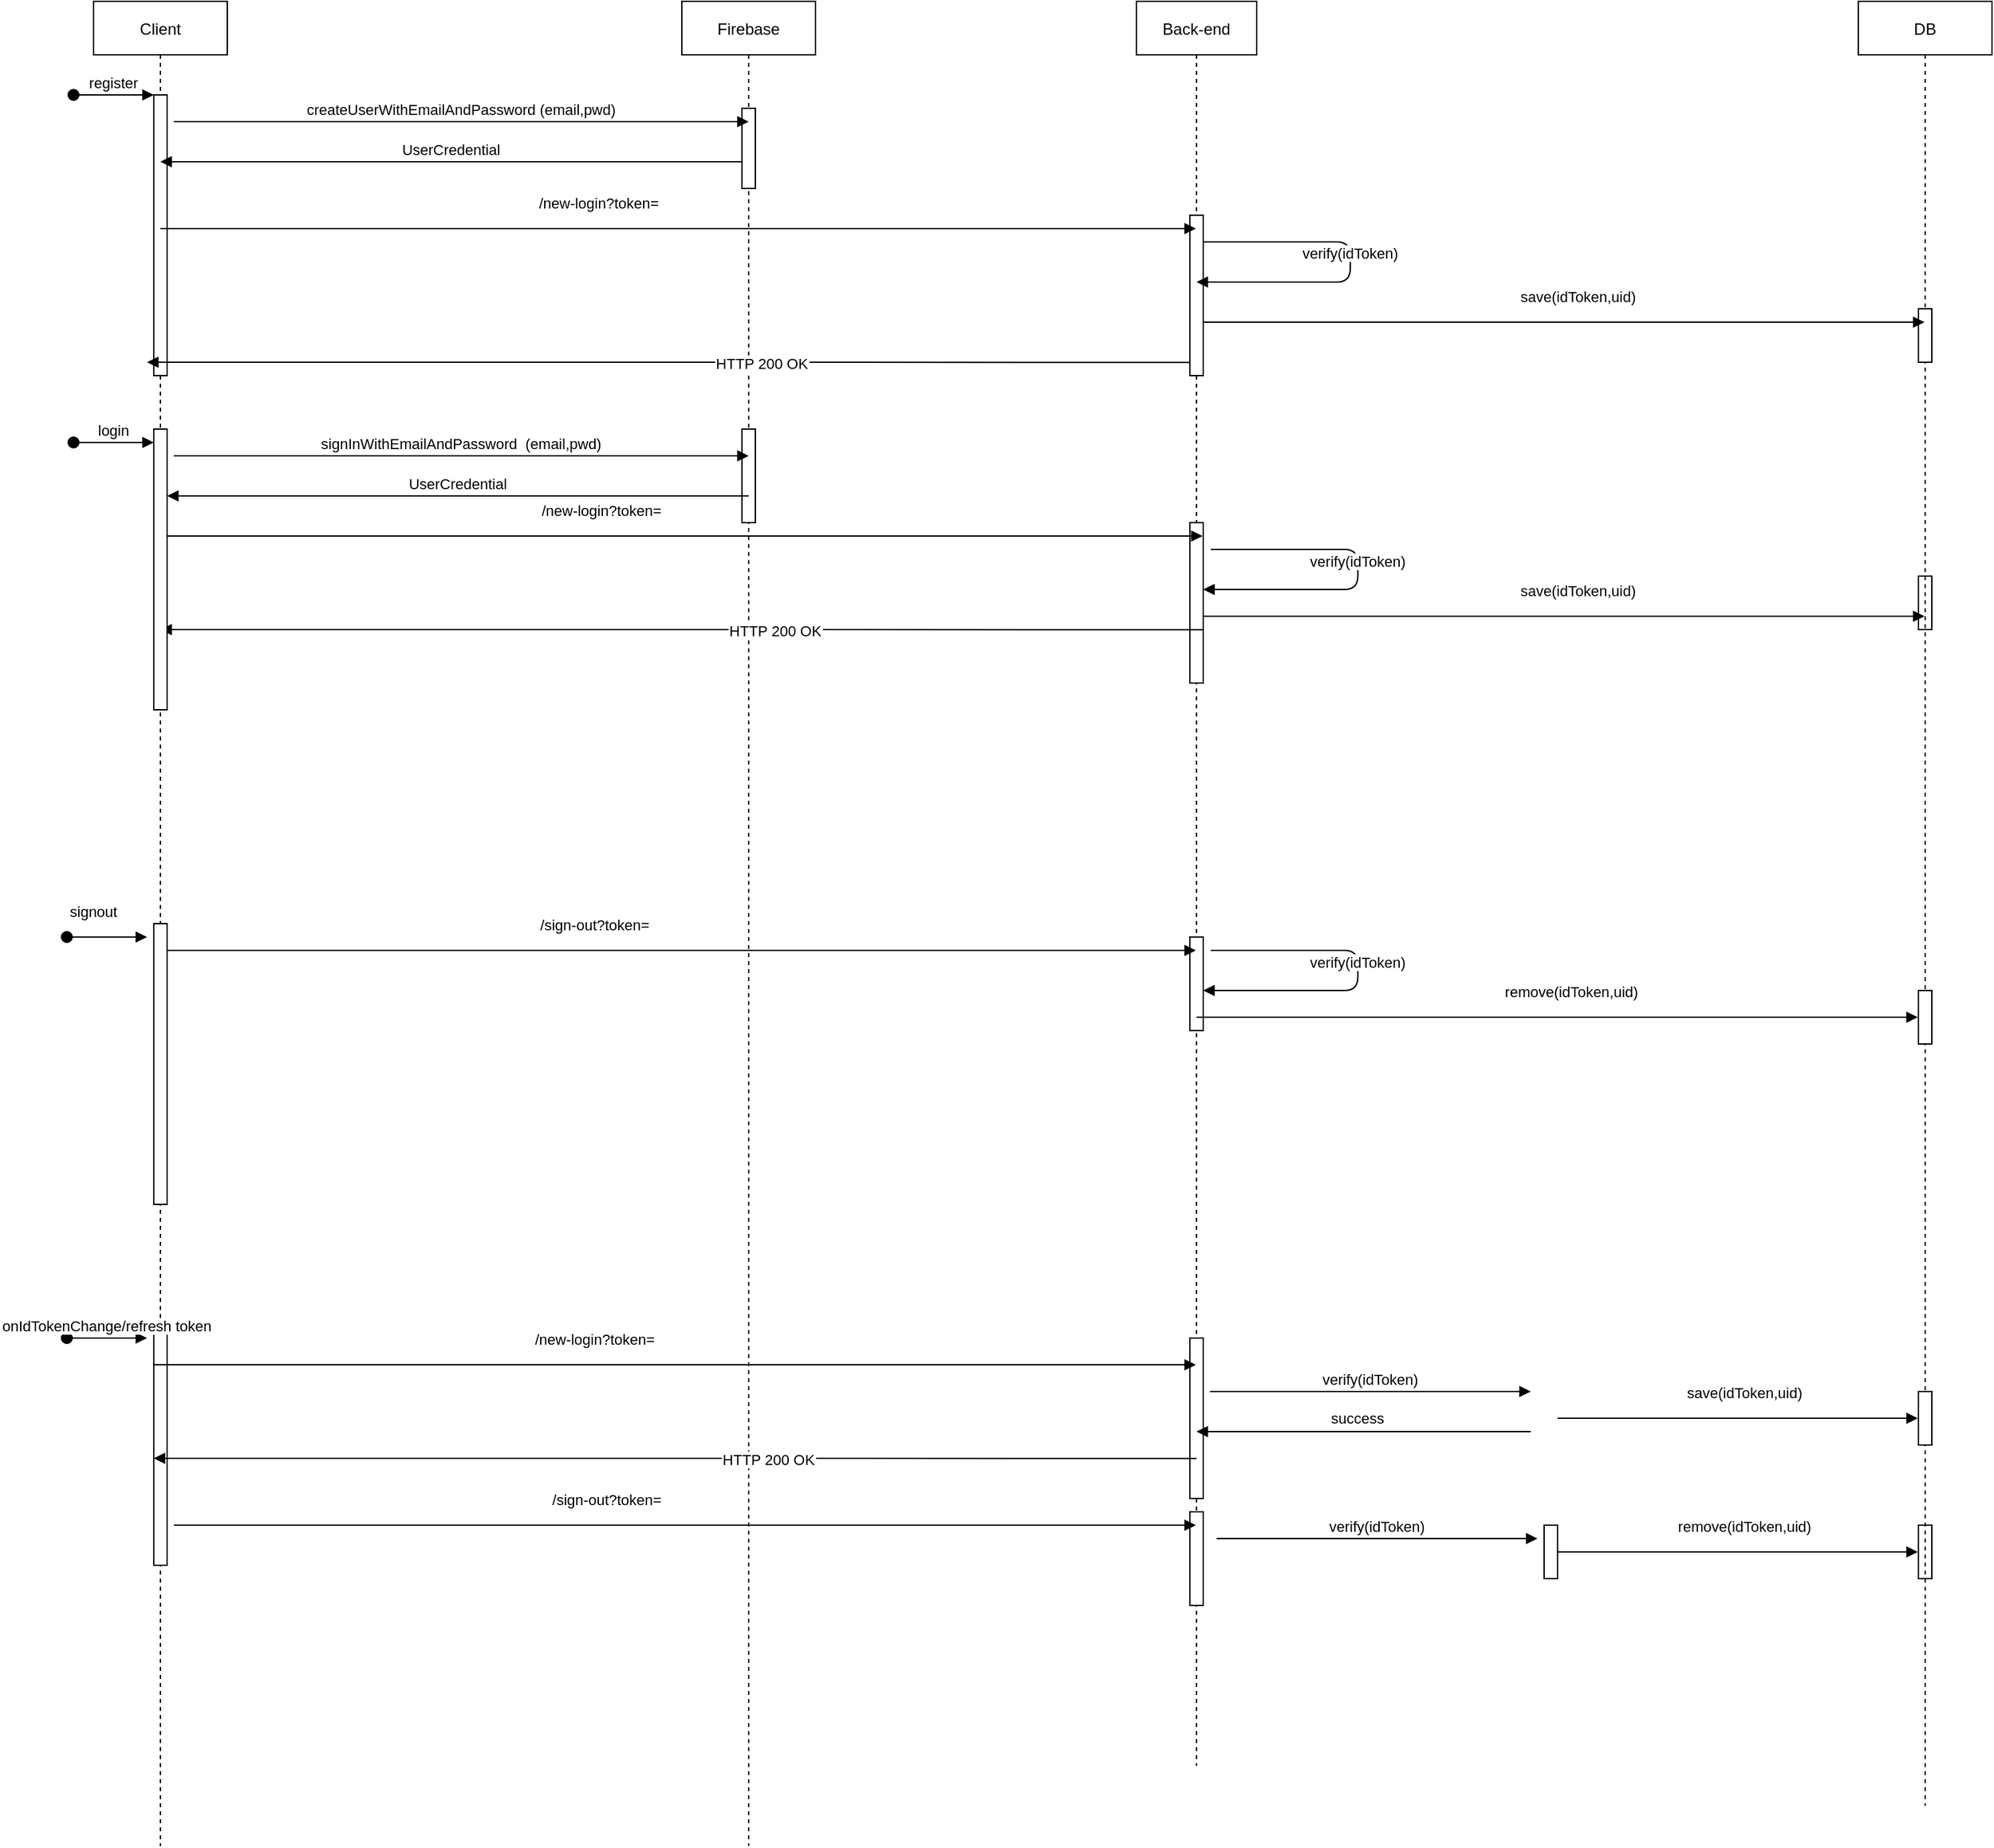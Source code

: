 <mxfile version="13.8.6" type="github">
  <diagram id="kgpKYQtTHZ0yAKxKKP6v" name="Page-1">
    <mxGraphModel dx="1673" dy="896" grid="1" gridSize="10" guides="1" tooltips="1" connect="1" arrows="1" fold="1" page="1" pageScale="1" pageWidth="850" pageHeight="1100" math="0" shadow="0">
      <root>
        <mxCell id="0" />
        <mxCell id="1" parent="0" />
        <mxCell id="cr8irGBxpJgkFazn-tBJ-20" style="edgeStyle=none;orthogonalLoop=1;jettySize=auto;html=1;shadow=0;endArrow=block;strokeWidth=1;" edge="1" parent="1" source="3nuBFxr9cyL0pnOWT2aG-1">
          <mxGeometry relative="1" as="geometry">
            <mxPoint x="170" y="710" as="targetPoint" />
          </mxGeometry>
        </mxCell>
        <mxCell id="3nuBFxr9cyL0pnOWT2aG-1" value="Client" style="shape=umlLifeline;perimeter=lifelinePerimeter;container=1;collapsible=0;recursiveResize=0;rounded=0;shadow=0;strokeWidth=1;" parent="1" vertex="1">
          <mxGeometry x="120" y="80" width="100" height="1380" as="geometry" />
        </mxCell>
        <mxCell id="3nuBFxr9cyL0pnOWT2aG-2" value="" style="points=[];perimeter=orthogonalPerimeter;rounded=0;shadow=0;strokeWidth=1;" parent="3nuBFxr9cyL0pnOWT2aG-1" vertex="1">
          <mxGeometry x="45" y="70" width="10" height="210" as="geometry" />
        </mxCell>
        <mxCell id="3nuBFxr9cyL0pnOWT2aG-3" value="register" style="verticalAlign=bottom;startArrow=oval;endArrow=block;startSize=8;shadow=0;strokeWidth=1;" parent="3nuBFxr9cyL0pnOWT2aG-1" target="3nuBFxr9cyL0pnOWT2aG-2" edge="1">
          <mxGeometry relative="1" as="geometry">
            <mxPoint x="-15" y="70" as="sourcePoint" />
          </mxGeometry>
        </mxCell>
        <mxCell id="cr8irGBxpJgkFazn-tBJ-73" value="" style="points=[];perimeter=orthogonalPerimeter;rounded=0;shadow=0;strokeWidth=1;" vertex="1" parent="3nuBFxr9cyL0pnOWT2aG-1">
          <mxGeometry x="45" y="990" width="10" height="180" as="geometry" />
        </mxCell>
        <mxCell id="3nuBFxr9cyL0pnOWT2aG-5" value="Firebase" style="shape=umlLifeline;perimeter=lifelinePerimeter;container=1;collapsible=0;recursiveResize=0;rounded=0;shadow=0;strokeWidth=1;" parent="1" vertex="1">
          <mxGeometry x="560" y="80" width="100" height="1380" as="geometry" />
        </mxCell>
        <mxCell id="3nuBFxr9cyL0pnOWT2aG-6" value="" style="points=[];perimeter=orthogonalPerimeter;rounded=0;shadow=0;strokeWidth=1;" parent="3nuBFxr9cyL0pnOWT2aG-5" vertex="1">
          <mxGeometry x="45" y="80" width="10" height="60" as="geometry" />
        </mxCell>
        <mxCell id="cr8irGBxpJgkFazn-tBJ-24" value="" style="points=[];perimeter=orthogonalPerimeter;rounded=0;shadow=0;strokeWidth=1;" vertex="1" parent="3nuBFxr9cyL0pnOWT2aG-5">
          <mxGeometry x="45" y="320" width="10" height="70" as="geometry" />
        </mxCell>
        <mxCell id="3nuBFxr9cyL0pnOWT2aG-9" value="UserCredential" style="verticalAlign=bottom;endArrow=block;shadow=0;strokeWidth=1;" parent="1" source="3nuBFxr9cyL0pnOWT2aG-6" edge="1">
          <mxGeometry relative="1" as="geometry">
            <mxPoint x="240" y="200" as="sourcePoint" />
            <mxPoint x="170" y="200" as="targetPoint" />
          </mxGeometry>
        </mxCell>
        <mxCell id="cr8irGBxpJgkFazn-tBJ-2" value="createUserWithEmailAndPassword (email,pwd)" style="verticalAlign=bottom;endArrow=block;shadow=0;strokeWidth=1;" edge="1" parent="1">
          <mxGeometry relative="1" as="geometry">
            <mxPoint x="180" y="170" as="sourcePoint" />
            <mxPoint x="610" y="170" as="targetPoint" />
            <Array as="points">
              <mxPoint x="390" y="170" />
            </Array>
          </mxGeometry>
        </mxCell>
        <mxCell id="cr8irGBxpJgkFazn-tBJ-3" value="Back-end" style="shape=umlLifeline;perimeter=lifelinePerimeter;container=1;collapsible=0;recursiveResize=0;rounded=0;shadow=0;strokeWidth=1;" vertex="1" parent="1">
          <mxGeometry x="900" y="80" width="90" height="1320" as="geometry" />
        </mxCell>
        <mxCell id="cr8irGBxpJgkFazn-tBJ-4" value="" style="points=[];perimeter=orthogonalPerimeter;rounded=0;shadow=0;strokeWidth=1;" vertex="1" parent="cr8irGBxpJgkFazn-tBJ-3">
          <mxGeometry x="40" y="160" width="10" height="120" as="geometry" />
        </mxCell>
        <mxCell id="cr8irGBxpJgkFazn-tBJ-26" value="" style="points=[];perimeter=orthogonalPerimeter;rounded=0;shadow=0;strokeWidth=1;" vertex="1" parent="cr8irGBxpJgkFazn-tBJ-3">
          <mxGeometry x="40" y="390" width="10" height="120" as="geometry" />
        </mxCell>
        <mxCell id="cr8irGBxpJgkFazn-tBJ-27" value="" style="points=[];perimeter=orthogonalPerimeter;rounded=0;shadow=0;strokeWidth=1;" vertex="1" parent="cr8irGBxpJgkFazn-tBJ-3">
          <mxGeometry x="585" y="430" width="10" height="40" as="geometry" />
        </mxCell>
        <mxCell id="cr8irGBxpJgkFazn-tBJ-28" value="/new-login?token=" style="verticalAlign=bottom;endArrow=block;shadow=0;strokeWidth=1;" edge="1" parent="cr8irGBxpJgkFazn-tBJ-3">
          <mxGeometry x="-0.153" y="10" relative="1" as="geometry">
            <mxPoint x="-730" y="400" as="sourcePoint" />
            <mxPoint x="49.5" y="400" as="targetPoint" />
            <Array as="points">
              <mxPoint x="-520" y="400" />
            </Array>
            <mxPoint as="offset" />
          </mxGeometry>
        </mxCell>
        <mxCell id="cr8irGBxpJgkFazn-tBJ-34" value="HTTP 200 OK" style="verticalAlign=bottom;endArrow=block;shadow=0;strokeWidth=1;entryX=0.5;entryY=0.567;entryDx=0;entryDy=0;entryPerimeter=0;" edge="1" parent="cr8irGBxpJgkFazn-tBJ-3">
          <mxGeometry x="-0.179" y="10" relative="1" as="geometry">
            <mxPoint x="50" y="470.1" as="sourcePoint" />
            <mxPoint x="-730" y="470" as="targetPoint" />
            <Array as="points">
              <mxPoint x="-520" y="470" />
            </Array>
            <mxPoint as="offset" />
          </mxGeometry>
        </mxCell>
        <mxCell id="cr8irGBxpJgkFazn-tBJ-64" value="" style="points=[];perimeter=orthogonalPerimeter;rounded=0;shadow=0;strokeWidth=1;" vertex="1" parent="cr8irGBxpJgkFazn-tBJ-3">
          <mxGeometry x="40" y="1000" width="10" height="120" as="geometry" />
        </mxCell>
        <mxCell id="cr8irGBxpJgkFazn-tBJ-79" value="" style="points=[];perimeter=orthogonalPerimeter;rounded=0;shadow=0;strokeWidth=1;" vertex="1" parent="cr8irGBxpJgkFazn-tBJ-3">
          <mxGeometry x="585" y="1140" width="10" height="40" as="geometry" />
        </mxCell>
        <mxCell id="cr8irGBxpJgkFazn-tBJ-80" value="" style="points=[];perimeter=orthogonalPerimeter;rounded=0;shadow=0;strokeWidth=1;" vertex="1" parent="cr8irGBxpJgkFazn-tBJ-3">
          <mxGeometry x="305" y="1140" width="10" height="40" as="geometry" />
        </mxCell>
        <mxCell id="cr8irGBxpJgkFazn-tBJ-81" value="" style="points=[];perimeter=orthogonalPerimeter;rounded=0;shadow=0;strokeWidth=1;" vertex="1" parent="cr8irGBxpJgkFazn-tBJ-3">
          <mxGeometry x="40" y="1130" width="10" height="70" as="geometry" />
        </mxCell>
        <mxCell id="cr8irGBxpJgkFazn-tBJ-82" value="verify(idToken)" style="verticalAlign=bottom;endArrow=block;shadow=0;strokeWidth=1;" edge="1" parent="cr8irGBxpJgkFazn-tBJ-3">
          <mxGeometry relative="1" as="geometry">
            <mxPoint x="60" y="1150" as="sourcePoint" />
            <mxPoint x="300" y="1150" as="targetPoint" />
            <Array as="points" />
          </mxGeometry>
        </mxCell>
        <mxCell id="cr8irGBxpJgkFazn-tBJ-83" value="remove(idToken,uid)" style="verticalAlign=bottom;endArrow=block;shadow=0;strokeWidth=1;" edge="1" parent="cr8irGBxpJgkFazn-tBJ-3">
          <mxGeometry x="0.039" y="10" relative="1" as="geometry">
            <mxPoint x="315" y="1160" as="sourcePoint" />
            <mxPoint x="584.5" y="1160" as="targetPoint" />
            <Array as="points" />
            <mxPoint as="offset" />
          </mxGeometry>
        </mxCell>
        <mxCell id="cr8irGBxpJgkFazn-tBJ-84" value="/sign-out?token=" style="verticalAlign=bottom;endArrow=block;shadow=0;strokeWidth=1;" edge="1" parent="cr8irGBxpJgkFazn-tBJ-3">
          <mxGeometry x="-0.153" y="10" relative="1" as="geometry">
            <mxPoint x="-720" y="1140" as="sourcePoint" />
            <mxPoint x="44.5" y="1140" as="targetPoint" />
            <Array as="points">
              <mxPoint x="-525" y="1140" />
            </Array>
            <mxPoint as="offset" />
          </mxGeometry>
        </mxCell>
        <mxCell id="cr8irGBxpJgkFazn-tBJ-87" value="verify(idToken)" style="verticalAlign=bottom;endArrow=block;shadow=0;strokeWidth=1;" edge="1" parent="cr8irGBxpJgkFazn-tBJ-3">
          <mxGeometry relative="1" as="geometry">
            <mxPoint x="55.68" y="410" as="sourcePoint" />
            <mxPoint x="50.004" y="440" as="targetPoint" />
            <Array as="points">
              <mxPoint x="165.68" y="410" />
              <mxPoint x="165.68" y="440" />
              <mxPoint x="65.68" y="440" />
            </Array>
          </mxGeometry>
        </mxCell>
        <mxCell id="cr8irGBxpJgkFazn-tBJ-5" value="DB" style="shape=umlLifeline;perimeter=lifelinePerimeter;container=1;collapsible=0;recursiveResize=0;rounded=0;shadow=0;strokeWidth=1;" vertex="1" parent="1">
          <mxGeometry x="1440" y="80" width="100" height="1350" as="geometry" />
        </mxCell>
        <mxCell id="cr8irGBxpJgkFazn-tBJ-6" value="" style="points=[];perimeter=orthogonalPerimeter;rounded=0;shadow=0;strokeWidth=1;" vertex="1" parent="cr8irGBxpJgkFazn-tBJ-5">
          <mxGeometry x="45" y="230" width="10" height="40" as="geometry" />
        </mxCell>
        <mxCell id="cr8irGBxpJgkFazn-tBJ-37" value="" style="points=[];perimeter=orthogonalPerimeter;rounded=0;shadow=0;strokeWidth=1;" vertex="1" parent="cr8irGBxpJgkFazn-tBJ-5">
          <mxGeometry x="45" y="740" width="10" height="40" as="geometry" />
        </mxCell>
        <mxCell id="cr8irGBxpJgkFazn-tBJ-65" value="" style="points=[];perimeter=orthogonalPerimeter;rounded=0;shadow=0;strokeWidth=1;" vertex="1" parent="cr8irGBxpJgkFazn-tBJ-5">
          <mxGeometry x="45" y="1040" width="10" height="40" as="geometry" />
        </mxCell>
        <mxCell id="cr8irGBxpJgkFazn-tBJ-10" value="/new-login?token=" style="verticalAlign=bottom;endArrow=block;shadow=0;strokeWidth=1;" edge="1" parent="1" target="cr8irGBxpJgkFazn-tBJ-3">
          <mxGeometry x="-0.153" y="10" relative="1" as="geometry">
            <mxPoint x="170" y="250" as="sourcePoint" />
            <mxPoint x="600" y="250" as="targetPoint" />
            <Array as="points">
              <mxPoint x="380" y="250" />
            </Array>
            <mxPoint as="offset" />
          </mxGeometry>
        </mxCell>
        <mxCell id="cr8irGBxpJgkFazn-tBJ-13" value="verify(idToken)" style="verticalAlign=bottom;endArrow=block;shadow=0;strokeWidth=1;" edge="1" parent="1" target="cr8irGBxpJgkFazn-tBJ-3">
          <mxGeometry relative="1" as="geometry">
            <mxPoint x="950" y="260" as="sourcePoint" />
            <mxPoint x="1000" y="310" as="targetPoint" />
            <Array as="points">
              <mxPoint x="1060" y="260" />
              <mxPoint x="1060" y="290" />
              <mxPoint x="960" y="290" />
            </Array>
          </mxGeometry>
        </mxCell>
        <mxCell id="cr8irGBxpJgkFazn-tBJ-18" value="HTTP 200 OK" style="verticalAlign=bottom;endArrow=block;shadow=0;strokeWidth=1;entryX=0.5;entryY=0.567;entryDx=0;entryDy=0;entryPerimeter=0;" edge="1" parent="1">
          <mxGeometry x="-0.179" y="10" relative="1" as="geometry">
            <mxPoint x="940" y="350.1" as="sourcePoint" />
            <mxPoint x="160" y="350" as="targetPoint" />
            <Array as="points">
              <mxPoint x="370" y="350" />
            </Array>
            <mxPoint as="offset" />
          </mxGeometry>
        </mxCell>
        <mxCell id="cr8irGBxpJgkFazn-tBJ-21" value="" style="points=[];perimeter=orthogonalPerimeter;rounded=0;shadow=0;strokeWidth=1;" vertex="1" parent="1">
          <mxGeometry x="165" y="400" width="10" height="210" as="geometry" />
        </mxCell>
        <mxCell id="cr8irGBxpJgkFazn-tBJ-22" value="login" style="verticalAlign=bottom;startArrow=oval;endArrow=block;startSize=8;shadow=0;strokeWidth=1;" edge="1" parent="1">
          <mxGeometry relative="1" as="geometry">
            <mxPoint x="105" y="410" as="sourcePoint" />
            <mxPoint x="165" y="410" as="targetPoint" />
          </mxGeometry>
        </mxCell>
        <mxCell id="cr8irGBxpJgkFazn-tBJ-23" value="signInWithEmailAndPassword  (email,pwd)" style="verticalAlign=bottom;endArrow=block;shadow=0;strokeWidth=1;" edge="1" parent="1">
          <mxGeometry relative="1" as="geometry">
            <mxPoint x="180" y="420" as="sourcePoint" />
            <mxPoint x="610" y="420" as="targetPoint" />
            <Array as="points">
              <mxPoint x="390" y="420" />
            </Array>
          </mxGeometry>
        </mxCell>
        <mxCell id="cr8irGBxpJgkFazn-tBJ-25" value="UserCredential" style="verticalAlign=bottom;endArrow=block;shadow=0;strokeWidth=1;" edge="1" parent="1">
          <mxGeometry relative="1" as="geometry">
            <mxPoint x="610" y="450" as="sourcePoint" />
            <mxPoint x="175" y="450" as="targetPoint" />
          </mxGeometry>
        </mxCell>
        <mxCell id="cr8irGBxpJgkFazn-tBJ-36" value="" style="points=[];perimeter=orthogonalPerimeter;rounded=0;shadow=0;strokeWidth=1;" vertex="1" parent="1">
          <mxGeometry x="940" y="780" width="10" height="70" as="geometry" />
        </mxCell>
        <mxCell id="cr8irGBxpJgkFazn-tBJ-38" value="/sign-out?token=" style="verticalAlign=bottom;endArrow=block;shadow=0;strokeWidth=1;" edge="1" parent="1">
          <mxGeometry x="-0.153" y="10" relative="1" as="geometry">
            <mxPoint x="165" y="790" as="sourcePoint" />
            <mxPoint x="944.5" y="790" as="targetPoint" />
            <Array as="points">
              <mxPoint x="375" y="790" />
            </Array>
            <mxPoint as="offset" />
          </mxGeometry>
        </mxCell>
        <mxCell id="cr8irGBxpJgkFazn-tBJ-41" value="remove(idToken,uid)" style="verticalAlign=bottom;endArrow=block;shadow=0;strokeWidth=1;" edge="1" parent="1" source="cr8irGBxpJgkFazn-tBJ-3">
          <mxGeometry x="0.039" y="10" relative="1" as="geometry">
            <mxPoint x="1215" y="840" as="sourcePoint" />
            <mxPoint x="1484.5" y="840" as="targetPoint" />
            <Array as="points" />
            <mxPoint as="offset" />
          </mxGeometry>
        </mxCell>
        <mxCell id="cr8irGBxpJgkFazn-tBJ-45" value="" style="points=[];perimeter=orthogonalPerimeter;rounded=0;shadow=0;strokeWidth=1;" vertex="1" parent="1">
          <mxGeometry x="165" y="770" width="10" height="210" as="geometry" />
        </mxCell>
        <mxCell id="cr8irGBxpJgkFazn-tBJ-46" value="signout" style="verticalAlign=bottom;startArrow=oval;endArrow=block;startSize=8;shadow=0;strokeWidth=1;" edge="1" parent="1">
          <mxGeometry x="-0.333" y="10" relative="1" as="geometry">
            <mxPoint x="100" y="780" as="sourcePoint" />
            <mxPoint x="160" y="780" as="targetPoint" />
            <mxPoint as="offset" />
          </mxGeometry>
        </mxCell>
        <mxCell id="cr8irGBxpJgkFazn-tBJ-66" value="/new-login?token=" style="verticalAlign=bottom;endArrow=block;shadow=0;strokeWidth=1;" edge="1" parent="1">
          <mxGeometry x="-0.153" y="10" relative="1" as="geometry">
            <mxPoint x="165" y="1100" as="sourcePoint" />
            <mxPoint x="944.5" y="1100" as="targetPoint" />
            <Array as="points">
              <mxPoint x="375" y="1100" />
            </Array>
            <mxPoint as="offset" />
          </mxGeometry>
        </mxCell>
        <mxCell id="cr8irGBxpJgkFazn-tBJ-68" value="verify(idToken)" style="verticalAlign=bottom;endArrow=block;shadow=0;strokeWidth=1;" edge="1" parent="1">
          <mxGeometry relative="1" as="geometry">
            <mxPoint x="955" y="1120" as="sourcePoint" />
            <mxPoint x="1195" y="1120" as="targetPoint" />
            <Array as="points" />
          </mxGeometry>
        </mxCell>
        <mxCell id="cr8irGBxpJgkFazn-tBJ-69" value="save(idToken,uid)" style="verticalAlign=bottom;endArrow=block;shadow=0;strokeWidth=1;" edge="1" parent="1">
          <mxGeometry x="0.039" y="10" relative="1" as="geometry">
            <mxPoint x="1215" y="1140" as="sourcePoint" />
            <mxPoint x="1484.5" y="1140" as="targetPoint" />
            <Array as="points" />
            <mxPoint as="offset" />
          </mxGeometry>
        </mxCell>
        <mxCell id="cr8irGBxpJgkFazn-tBJ-70" value="" style="verticalAlign=bottom;endArrow=block;shadow=0;strokeWidth=1;" edge="1" parent="1">
          <mxGeometry x="0.039" y="10" relative="1" as="geometry">
            <mxPoint x="1195" y="1150" as="sourcePoint" />
            <mxPoint x="945" y="1150" as="targetPoint" />
            <Array as="points" />
            <mxPoint as="offset" />
          </mxGeometry>
        </mxCell>
        <mxCell id="cr8irGBxpJgkFazn-tBJ-71" value="success" style="edgeLabel;html=1;align=center;verticalAlign=middle;resizable=0;points=[];" vertex="1" connectable="0" parent="cr8irGBxpJgkFazn-tBJ-70">
          <mxGeometry x="0.647" y="3" relative="1" as="geometry">
            <mxPoint x="75.83" y="-13" as="offset" />
          </mxGeometry>
        </mxCell>
        <mxCell id="cr8irGBxpJgkFazn-tBJ-72" value="HTTP 200 OK" style="verticalAlign=bottom;endArrow=block;shadow=0;strokeWidth=1;entryX=0.5;entryY=0.567;entryDx=0;entryDy=0;entryPerimeter=0;" edge="1" parent="1">
          <mxGeometry x="-0.179" y="10" relative="1" as="geometry">
            <mxPoint x="945" y="1170.1" as="sourcePoint" />
            <mxPoint x="165" y="1170" as="targetPoint" />
            <Array as="points">
              <mxPoint x="375" y="1170" />
            </Array>
            <mxPoint as="offset" />
          </mxGeometry>
        </mxCell>
        <mxCell id="cr8irGBxpJgkFazn-tBJ-74" value="onIdTokenChange/refresh token" style="verticalAlign=bottom;startArrow=oval;endArrow=block;startSize=8;shadow=0;strokeWidth=1;" edge="1" parent="1">
          <mxGeometry relative="1" as="geometry">
            <mxPoint x="100" y="1080" as="sourcePoint" />
            <mxPoint x="160" y="1080" as="targetPoint" />
          </mxGeometry>
        </mxCell>
        <mxCell id="cr8irGBxpJgkFazn-tBJ-86" value="save(idToken,uid)" style="verticalAlign=bottom;endArrow=block;shadow=0;strokeWidth=1;" edge="1" parent="1" target="cr8irGBxpJgkFazn-tBJ-5">
          <mxGeometry x="0.039" y="10" relative="1" as="geometry">
            <mxPoint x="950" y="320" as="sourcePoint" />
            <mxPoint x="1200" y="320" as="targetPoint" />
            <Array as="points" />
            <mxPoint as="offset" />
          </mxGeometry>
        </mxCell>
        <mxCell id="cr8irGBxpJgkFazn-tBJ-88" value="save(idToken,uid)" style="verticalAlign=bottom;endArrow=block;shadow=0;strokeWidth=1;" edge="1" parent="1">
          <mxGeometry x="0.039" y="10" relative="1" as="geometry">
            <mxPoint x="950" y="540" as="sourcePoint" />
            <mxPoint x="1489.5" y="540" as="targetPoint" />
            <Array as="points" />
            <mxPoint as="offset" />
          </mxGeometry>
        </mxCell>
        <mxCell id="cr8irGBxpJgkFazn-tBJ-89" value="verify(idToken)" style="verticalAlign=bottom;endArrow=block;shadow=0;strokeWidth=1;" edge="1" parent="1">
          <mxGeometry relative="1" as="geometry">
            <mxPoint x="955.68" y="790" as="sourcePoint" />
            <mxPoint x="950.004" y="820" as="targetPoint" />
            <Array as="points">
              <mxPoint x="1065.68" y="790" />
              <mxPoint x="1065.68" y="820" />
              <mxPoint x="965.68" y="820" />
            </Array>
          </mxGeometry>
        </mxCell>
      </root>
    </mxGraphModel>
  </diagram>
</mxfile>
